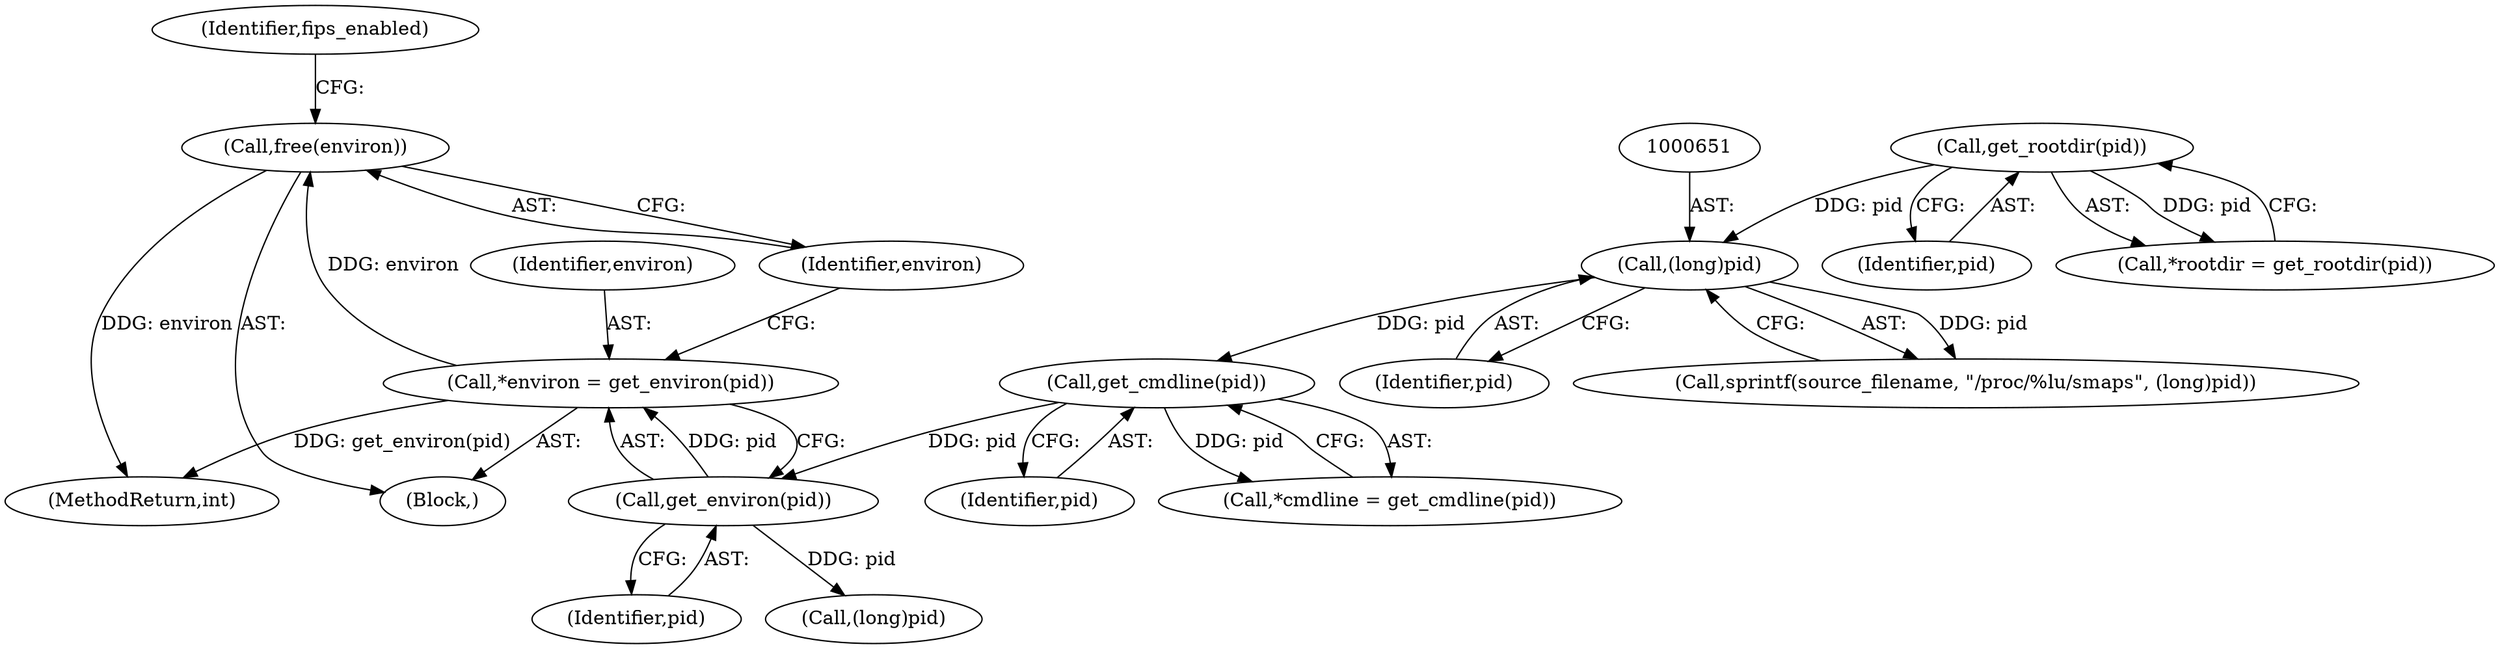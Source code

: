 digraph "0_abrt_4f2c1ddd3e3b81d2d5146b883115371f1cada9f9@API" {
"1000833" [label="(Call,free(environ))"];
"1000829" [label="(Call,*environ = get_environ(pid))"];
"1000831" [label="(Call,get_environ(pid))"];
"1000824" [label="(Call,get_cmdline(pid))"];
"1000650" [label="(Call,(long)pid)"];
"1000628" [label="(Call,get_rootdir(pid))"];
"1000834" [label="(Identifier,environ)"];
"1000824" [label="(Call,get_cmdline(pid))"];
"1000837" [label="(Identifier,fips_enabled)"];
"1000624" [label="(Block,)"];
"1000832" [label="(Identifier,pid)"];
"1000825" [label="(Identifier,pid)"];
"1001180" [label="(MethodReturn,int)"];
"1000829" [label="(Call,*environ = get_environ(pid))"];
"1000650" [label="(Call,(long)pid)"];
"1000629" [label="(Identifier,pid)"];
"1000830" [label="(Identifier,environ)"];
"1000822" [label="(Call,*cmdline = get_cmdline(pid))"];
"1000833" [label="(Call,free(environ))"];
"1000628" [label="(Call,get_rootdir(pid))"];
"1000975" [label="(Call,(long)pid)"];
"1000647" [label="(Call,sprintf(source_filename, \"/proc/%lu/smaps\", (long)pid))"];
"1000831" [label="(Call,get_environ(pid))"];
"1000626" [label="(Call,*rootdir = get_rootdir(pid))"];
"1000652" [label="(Identifier,pid)"];
"1000833" -> "1000624"  [label="AST: "];
"1000833" -> "1000834"  [label="CFG: "];
"1000834" -> "1000833"  [label="AST: "];
"1000837" -> "1000833"  [label="CFG: "];
"1000833" -> "1001180"  [label="DDG: environ"];
"1000829" -> "1000833"  [label="DDG: environ"];
"1000829" -> "1000624"  [label="AST: "];
"1000829" -> "1000831"  [label="CFG: "];
"1000830" -> "1000829"  [label="AST: "];
"1000831" -> "1000829"  [label="AST: "];
"1000834" -> "1000829"  [label="CFG: "];
"1000829" -> "1001180"  [label="DDG: get_environ(pid)"];
"1000831" -> "1000829"  [label="DDG: pid"];
"1000831" -> "1000832"  [label="CFG: "];
"1000832" -> "1000831"  [label="AST: "];
"1000824" -> "1000831"  [label="DDG: pid"];
"1000831" -> "1000975"  [label="DDG: pid"];
"1000824" -> "1000822"  [label="AST: "];
"1000824" -> "1000825"  [label="CFG: "];
"1000825" -> "1000824"  [label="AST: "];
"1000822" -> "1000824"  [label="CFG: "];
"1000824" -> "1000822"  [label="DDG: pid"];
"1000650" -> "1000824"  [label="DDG: pid"];
"1000650" -> "1000647"  [label="AST: "];
"1000650" -> "1000652"  [label="CFG: "];
"1000651" -> "1000650"  [label="AST: "];
"1000652" -> "1000650"  [label="AST: "];
"1000647" -> "1000650"  [label="CFG: "];
"1000650" -> "1000647"  [label="DDG: pid"];
"1000628" -> "1000650"  [label="DDG: pid"];
"1000628" -> "1000626"  [label="AST: "];
"1000628" -> "1000629"  [label="CFG: "];
"1000629" -> "1000628"  [label="AST: "];
"1000626" -> "1000628"  [label="CFG: "];
"1000628" -> "1000626"  [label="DDG: pid"];
}
